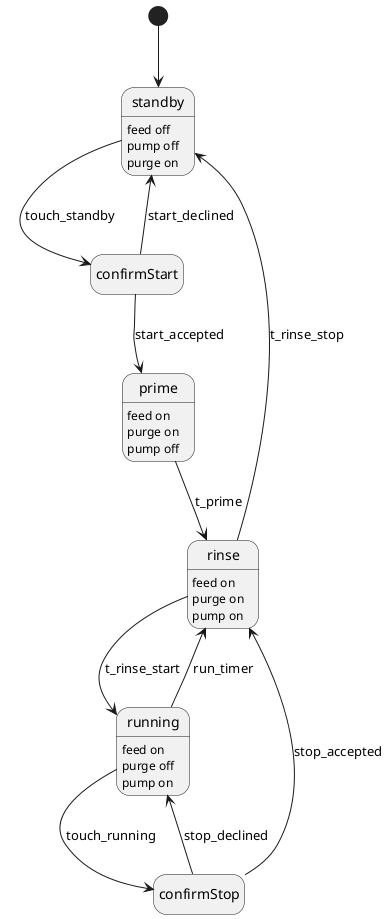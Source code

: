 @startuml water_state
hide empty description

state standby {
  standby: feed off
  standby: pump off
  standby: purge on
}

state running {
  running : feed on
  running : purge off
  running : pump on
}

state prime {
  prime : feed on
  prime : purge on
  prime : pump off
}

state rinse {
  rinse : feed on
  rinse : purge on 
  rinse : pump on
}

[*] --> standby
standby --> confirmStart : touch_standby
confirmStart --> standby : start_declined
confirmStart --> prime : start_accepted
prime --> rinse : t_prime
rinse --> running : t_rinse_start
running --> confirmStop : touch_running
confirmStop --> running : stop_declined
confirmStop --> rinse : stop_accepted
rinse --> standby : t_rinse_stop
running --> rinse : run_timer

@enduml